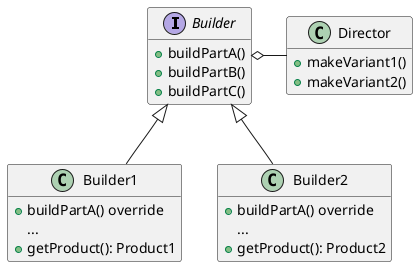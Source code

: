 @startuml
interface Builder {
    +buildPartA()
    +buildPartB()
    +buildPartC()
}

class Builder1 {
    +buildPartA() override
    {method} ...
    +getProduct(): Product1
}

class Builder2 {
    +buildPartA() override
    {method} ...
    +getProduct(): Product2
}

class Director {
    +makeVariant1()
    +makeVariant2()
}

Builder1 -u-|> Builder
Builder2 -u-|> Builder

Director -l-o Builder

hide empty fields
@enduml
